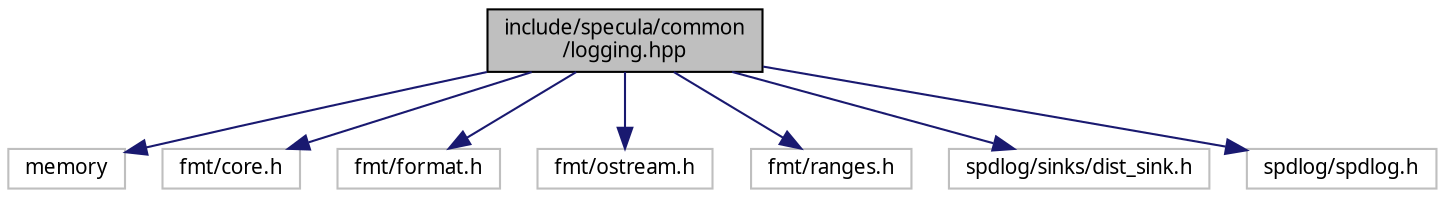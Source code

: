 digraph "include/specula/common/logging.hpp"
{
 // LATEX_PDF_SIZE
  bgcolor="transparent";
  edge [fontname="Iosevka",fontsize="10",labelfontname="Iosevka",labelfontsize="10"];
  node [fontname="Iosevka",fontsize="10",shape=record];
  Node1 [label="include/specula/common\l/logging.hpp",height=0.2,width=0.4,color="black", fillcolor="grey75", style="filled", fontcolor="black",tooltip="Specula logging handler wrapping spdlog."];
  Node1 -> Node2 [color="midnightblue",fontsize="10",style="solid",fontname="Iosevka"];
  Node2 [label="memory",height=0.2,width=0.4,color="grey75",tooltip=" "];
  Node1 -> Node3 [color="midnightblue",fontsize="10",style="solid",fontname="Iosevka"];
  Node3 [label="fmt/core.h",height=0.2,width=0.4,color="grey75",tooltip=" "];
  Node1 -> Node4 [color="midnightblue",fontsize="10",style="solid",fontname="Iosevka"];
  Node4 [label="fmt/format.h",height=0.2,width=0.4,color="grey75",tooltip=" "];
  Node1 -> Node5 [color="midnightblue",fontsize="10",style="solid",fontname="Iosevka"];
  Node5 [label="fmt/ostream.h",height=0.2,width=0.4,color="grey75",tooltip=" "];
  Node1 -> Node6 [color="midnightblue",fontsize="10",style="solid",fontname="Iosevka"];
  Node6 [label="fmt/ranges.h",height=0.2,width=0.4,color="grey75",tooltip=" "];
  Node1 -> Node7 [color="midnightblue",fontsize="10",style="solid",fontname="Iosevka"];
  Node7 [label="spdlog/sinks/dist_sink.h",height=0.2,width=0.4,color="grey75",tooltip=" "];
  Node1 -> Node8 [color="midnightblue",fontsize="10",style="solid",fontname="Iosevka"];
  Node8 [label="spdlog/spdlog.h",height=0.2,width=0.4,color="grey75",tooltip=" "];
}
